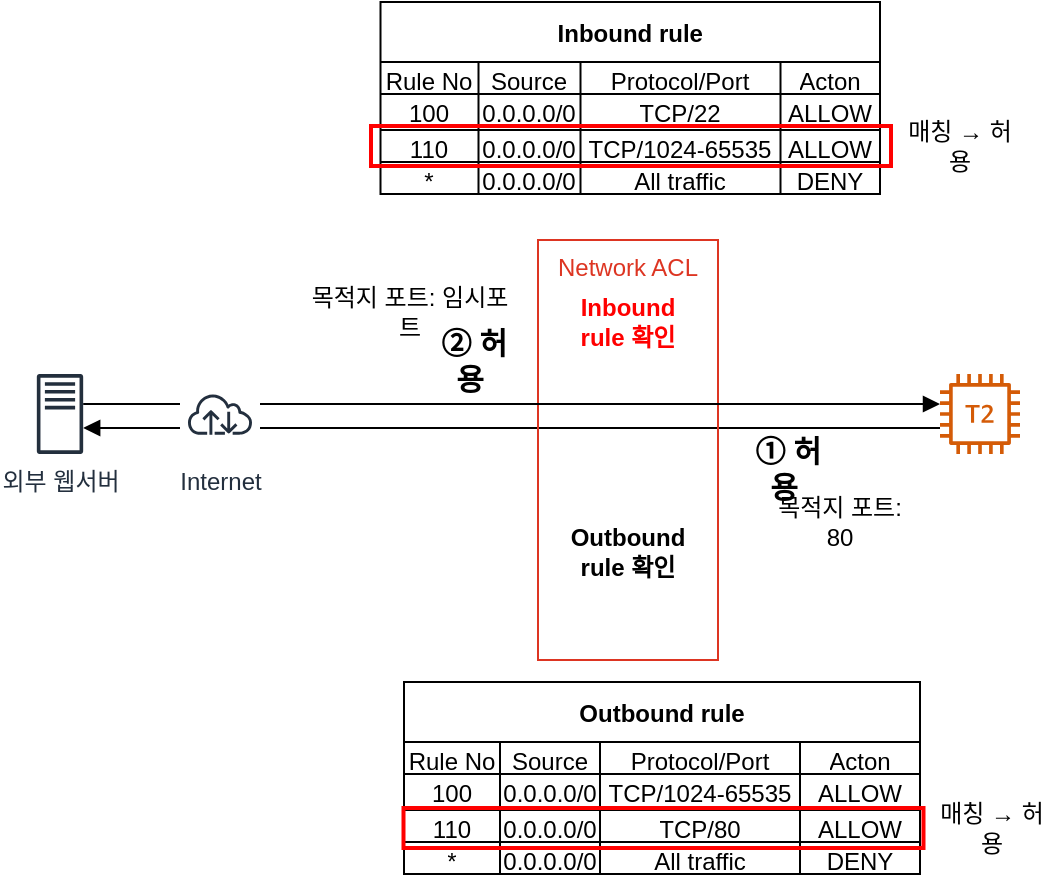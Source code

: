 <mxfile version="20.8.16" type="device"><diagram name="페이지-1" id="CS5SwY1ithK58v3rcS_-"><mxGraphModel dx="1114" dy="877" grid="1" gridSize="10" guides="1" tooltips="1" connect="1" arrows="1" fold="1" page="1" pageScale="1" pageWidth="827" pageHeight="1169" math="0" shadow="0"><root><mxCell id="0"/><mxCell id="1" parent="0"/><mxCell id="X5eN9ogwF3Tl49z58Yz_-1" style="edgeStyle=orthogonalEdgeStyle;rounded=0;orthogonalLoop=1;jettySize=auto;html=1;endArrow=block;endFill=1;" edge="1" parent="1"><mxGeometry relative="1" as="geometry"><Array as="points"/><mxPoint x="560" y="263" as="sourcePoint"/><mxPoint x="131.587" y="263" as="targetPoint"/></mxGeometry></mxCell><mxCell id="X5eN9ogwF3Tl49z58Yz_-2" value="" style="sketch=0;outlineConnect=0;fontColor=#232F3E;gradientColor=none;fillColor=#D45B07;strokeColor=none;dashed=0;verticalLabelPosition=bottom;verticalAlign=top;align=center;html=1;fontSize=12;fontStyle=0;aspect=fixed;pointerEvents=1;shape=mxgraph.aws4.t2_instance;" vertex="1" parent="1"><mxGeometry x="560" y="236" width="40" height="40" as="geometry"/></mxCell><mxCell id="X5eN9ogwF3Tl49z58Yz_-3" value="Network ACL" style="fillColor=none;strokeColor=#DD3522;verticalAlign=top;fontStyle=0;fontColor=#DD3522;" vertex="1" parent="1"><mxGeometry x="359" y="169" width="90" height="210" as="geometry"/></mxCell><mxCell id="X5eN9ogwF3Tl49z58Yz_-4" value="Inbound rule 확인" style="text;html=1;strokeColor=none;fillColor=none;align=center;verticalAlign=middle;whiteSpace=wrap;rounded=0;fontStyle=1;fontColor=#FF0000;" vertex="1" parent="1"><mxGeometry x="369" y="195" width="70" height="30" as="geometry"/></mxCell><mxCell id="X5eN9ogwF3Tl49z58Yz_-5" value="Outbound rule 확인" style="text;html=1;strokeColor=none;fillColor=none;align=center;verticalAlign=middle;whiteSpace=wrap;rounded=0;fontStyle=1;fontColor=#000000;" vertex="1" parent="1"><mxGeometry x="369" y="310" width="70" height="30" as="geometry"/></mxCell><mxCell id="X5eN9ogwF3Tl49z58Yz_-6" value="Inbound rule" style="shape=table;startSize=30;container=1;collapsible=0;childLayout=tableLayout;fontStyle=1" vertex="1" parent="1"><mxGeometry x="280.25" y="50" width="249.75" height="96" as="geometry"/></mxCell><mxCell id="X5eN9ogwF3Tl49z58Yz_-7" value="" style="shape=tableRow;horizontal=0;startSize=0;swimlaneHead=0;swimlaneBody=0;strokeColor=inherit;top=0;left=0;bottom=0;right=0;collapsible=0;dropTarget=0;fillColor=none;points=[[0,0.5],[1,0.5]];portConstraint=eastwest;" vertex="1" parent="X5eN9ogwF3Tl49z58Yz_-6"><mxGeometry y="30" width="249.75" height="16" as="geometry"/></mxCell><mxCell id="X5eN9ogwF3Tl49z58Yz_-8" value="Rule No" style="shape=partialRectangle;html=1;whiteSpace=wrap;connectable=0;strokeColor=inherit;overflow=hidden;fillColor=none;top=0;left=0;bottom=0;right=0;pointerEvents=1;" vertex="1" parent="X5eN9ogwF3Tl49z58Yz_-7"><mxGeometry width="49" height="16" as="geometry"><mxRectangle width="49" height="16" as="alternateBounds"/></mxGeometry></mxCell><mxCell id="X5eN9ogwF3Tl49z58Yz_-9" value="Source" style="shape=partialRectangle;html=1;whiteSpace=wrap;connectable=0;strokeColor=inherit;overflow=hidden;fillColor=none;top=0;left=0;bottom=0;right=0;pointerEvents=1;" vertex="1" parent="X5eN9ogwF3Tl49z58Yz_-7"><mxGeometry x="49" width="51" height="16" as="geometry"><mxRectangle width="51" height="16" as="alternateBounds"/></mxGeometry></mxCell><mxCell id="X5eN9ogwF3Tl49z58Yz_-10" value="Protocol/Port" style="shape=partialRectangle;html=1;whiteSpace=wrap;connectable=0;strokeColor=inherit;overflow=hidden;fillColor=none;top=0;left=0;bottom=0;right=0;pointerEvents=1;" vertex="1" parent="X5eN9ogwF3Tl49z58Yz_-7"><mxGeometry x="100" width="100" height="16" as="geometry"><mxRectangle width="100" height="16" as="alternateBounds"/></mxGeometry></mxCell><mxCell id="X5eN9ogwF3Tl49z58Yz_-11" value="Acton" style="shape=partialRectangle;html=1;whiteSpace=wrap;connectable=0;strokeColor=inherit;overflow=hidden;fillColor=none;top=0;left=0;bottom=0;right=0;pointerEvents=1;" vertex="1" parent="X5eN9ogwF3Tl49z58Yz_-7"><mxGeometry x="200" width="50" height="16" as="geometry"><mxRectangle width="50" height="16" as="alternateBounds"/></mxGeometry></mxCell><mxCell id="X5eN9ogwF3Tl49z58Yz_-12" value="" style="shape=tableRow;horizontal=0;startSize=0;swimlaneHead=0;swimlaneBody=0;strokeColor=inherit;top=0;left=0;bottom=0;right=0;collapsible=0;dropTarget=0;fillColor=none;points=[[0,0.5],[1,0.5]];portConstraint=eastwest;" vertex="1" parent="X5eN9ogwF3Tl49z58Yz_-6"><mxGeometry y="46" width="249.75" height="18" as="geometry"/></mxCell><mxCell id="X5eN9ogwF3Tl49z58Yz_-13" value="100" style="shape=partialRectangle;html=1;whiteSpace=wrap;connectable=0;strokeColor=inherit;overflow=hidden;fillColor=none;top=0;left=0;bottom=0;right=0;pointerEvents=1;" vertex="1" parent="X5eN9ogwF3Tl49z58Yz_-12"><mxGeometry width="49" height="18" as="geometry"><mxRectangle width="49" height="18" as="alternateBounds"/></mxGeometry></mxCell><mxCell id="X5eN9ogwF3Tl49z58Yz_-14" value="0.0.0.0/0" style="shape=partialRectangle;html=1;whiteSpace=wrap;connectable=0;strokeColor=inherit;overflow=hidden;fillColor=none;top=0;left=0;bottom=0;right=0;pointerEvents=1;" vertex="1" parent="X5eN9ogwF3Tl49z58Yz_-12"><mxGeometry x="49" width="51" height="18" as="geometry"><mxRectangle width="51" height="18" as="alternateBounds"/></mxGeometry></mxCell><mxCell id="X5eN9ogwF3Tl49z58Yz_-15" value="TCP/22" style="shape=partialRectangle;html=1;whiteSpace=wrap;connectable=0;strokeColor=inherit;overflow=hidden;fillColor=none;top=0;left=0;bottom=0;right=0;pointerEvents=1;" vertex="1" parent="X5eN9ogwF3Tl49z58Yz_-12"><mxGeometry x="100" width="100" height="18" as="geometry"><mxRectangle width="100" height="18" as="alternateBounds"/></mxGeometry></mxCell><mxCell id="X5eN9ogwF3Tl49z58Yz_-16" value="ALLOW" style="shape=partialRectangle;html=1;whiteSpace=wrap;connectable=0;strokeColor=inherit;overflow=hidden;fillColor=none;top=0;left=0;bottom=0;right=0;pointerEvents=1;" vertex="1" parent="X5eN9ogwF3Tl49z58Yz_-12"><mxGeometry x="200" width="50" height="18" as="geometry"><mxRectangle width="50" height="18" as="alternateBounds"/></mxGeometry></mxCell><mxCell id="X5eN9ogwF3Tl49z58Yz_-17" value="" style="shape=tableRow;horizontal=0;startSize=0;swimlaneHead=0;swimlaneBody=0;strokeColor=inherit;top=0;left=0;bottom=0;right=0;collapsible=0;dropTarget=0;fillColor=none;points=[[0,0.5],[1,0.5]];portConstraint=eastwest;" vertex="1" parent="X5eN9ogwF3Tl49z58Yz_-6"><mxGeometry y="64" width="249.75" height="16" as="geometry"/></mxCell><mxCell id="X5eN9ogwF3Tl49z58Yz_-18" value="110" style="shape=partialRectangle;html=1;whiteSpace=wrap;connectable=0;strokeColor=inherit;overflow=hidden;fillColor=none;top=0;left=0;bottom=0;right=0;pointerEvents=1;" vertex="1" parent="X5eN9ogwF3Tl49z58Yz_-17"><mxGeometry width="49" height="16" as="geometry"><mxRectangle width="49" height="16" as="alternateBounds"/></mxGeometry></mxCell><mxCell id="X5eN9ogwF3Tl49z58Yz_-19" value="0.0.0.0/0" style="shape=partialRectangle;html=1;whiteSpace=wrap;connectable=0;strokeColor=inherit;overflow=hidden;fillColor=none;top=0;left=0;bottom=0;right=0;pointerEvents=1;" vertex="1" parent="X5eN9ogwF3Tl49z58Yz_-17"><mxGeometry x="49" width="51" height="16" as="geometry"><mxRectangle width="51" height="16" as="alternateBounds"/></mxGeometry></mxCell><mxCell id="X5eN9ogwF3Tl49z58Yz_-20" value="TCP/1024-65535" style="shape=partialRectangle;html=1;whiteSpace=wrap;connectable=0;strokeColor=inherit;overflow=hidden;fillColor=none;top=0;left=0;bottom=0;right=0;pointerEvents=1;" vertex="1" parent="X5eN9ogwF3Tl49z58Yz_-17"><mxGeometry x="100" width="100" height="16" as="geometry"><mxRectangle width="100" height="16" as="alternateBounds"/></mxGeometry></mxCell><mxCell id="X5eN9ogwF3Tl49z58Yz_-21" value="ALLOW" style="shape=partialRectangle;html=1;whiteSpace=wrap;connectable=0;strokeColor=inherit;overflow=hidden;fillColor=none;top=0;left=0;bottom=0;right=0;pointerEvents=1;" vertex="1" parent="X5eN9ogwF3Tl49z58Yz_-17"><mxGeometry x="200" width="50" height="16" as="geometry"><mxRectangle width="50" height="16" as="alternateBounds"/></mxGeometry></mxCell><mxCell id="X5eN9ogwF3Tl49z58Yz_-54" value="" style="shape=tableRow;horizontal=0;startSize=0;swimlaneHead=0;swimlaneBody=0;strokeColor=inherit;top=0;left=0;bottom=0;right=0;collapsible=0;dropTarget=0;fillColor=none;points=[[0,0.5],[1,0.5]];portConstraint=eastwest;" vertex="1" parent="X5eN9ogwF3Tl49z58Yz_-6"><mxGeometry y="80" width="249.75" height="16" as="geometry"/></mxCell><mxCell id="X5eN9ogwF3Tl49z58Yz_-55" value="*" style="shape=partialRectangle;html=1;whiteSpace=wrap;connectable=0;strokeColor=inherit;overflow=hidden;fillColor=none;top=0;left=0;bottom=0;right=0;pointerEvents=1;" vertex="1" parent="X5eN9ogwF3Tl49z58Yz_-54"><mxGeometry width="49" height="16" as="geometry"><mxRectangle width="49" height="16" as="alternateBounds"/></mxGeometry></mxCell><mxCell id="X5eN9ogwF3Tl49z58Yz_-56" value="0.0.0.0/0" style="shape=partialRectangle;html=1;whiteSpace=wrap;connectable=0;strokeColor=inherit;overflow=hidden;fillColor=none;top=0;left=0;bottom=0;right=0;pointerEvents=1;" vertex="1" parent="X5eN9ogwF3Tl49z58Yz_-54"><mxGeometry x="49" width="51" height="16" as="geometry"><mxRectangle width="51" height="16" as="alternateBounds"/></mxGeometry></mxCell><mxCell id="X5eN9ogwF3Tl49z58Yz_-57" value="All traffic" style="shape=partialRectangle;html=1;whiteSpace=wrap;connectable=0;strokeColor=inherit;overflow=hidden;fillColor=none;top=0;left=0;bottom=0;right=0;pointerEvents=1;" vertex="1" parent="X5eN9ogwF3Tl49z58Yz_-54"><mxGeometry x="100" width="100" height="16" as="geometry"><mxRectangle width="100" height="16" as="alternateBounds"/></mxGeometry></mxCell><mxCell id="X5eN9ogwF3Tl49z58Yz_-58" value="DENY" style="shape=partialRectangle;html=1;whiteSpace=wrap;connectable=0;strokeColor=inherit;overflow=hidden;fillColor=none;top=0;left=0;bottom=0;right=0;pointerEvents=1;" vertex="1" parent="X5eN9ogwF3Tl49z58Yz_-54"><mxGeometry x="200" width="50" height="16" as="geometry"><mxRectangle width="50" height="16" as="alternateBounds"/></mxGeometry></mxCell><mxCell id="X5eN9ogwF3Tl49z58Yz_-22" value="Outbound rule" style="shape=table;startSize=30;container=1;collapsible=0;childLayout=tableLayout;fontStyle=1" vertex="1" parent="1"><mxGeometry x="292" y="390" width="258" height="96" as="geometry"/></mxCell><mxCell id="X5eN9ogwF3Tl49z58Yz_-23" value="" style="shape=tableRow;horizontal=0;startSize=0;swimlaneHead=0;swimlaneBody=0;strokeColor=inherit;top=0;left=0;bottom=0;right=0;collapsible=0;dropTarget=0;fillColor=none;points=[[0,0.5],[1,0.5]];portConstraint=eastwest;" vertex="1" parent="X5eN9ogwF3Tl49z58Yz_-22"><mxGeometry y="30" width="258" height="16" as="geometry"/></mxCell><mxCell id="X5eN9ogwF3Tl49z58Yz_-24" value="Rule No" style="shape=partialRectangle;html=1;whiteSpace=wrap;connectable=0;strokeColor=inherit;overflow=hidden;fillColor=none;top=0;left=0;bottom=0;right=0;pointerEvents=1;" vertex="1" parent="X5eN9ogwF3Tl49z58Yz_-23"><mxGeometry width="48" height="16" as="geometry"><mxRectangle width="48" height="16" as="alternateBounds"/></mxGeometry></mxCell><mxCell id="X5eN9ogwF3Tl49z58Yz_-25" value="Source" style="shape=partialRectangle;html=1;whiteSpace=wrap;connectable=0;strokeColor=inherit;overflow=hidden;fillColor=none;top=0;left=0;bottom=0;right=0;pointerEvents=1;" vertex="1" parent="X5eN9ogwF3Tl49z58Yz_-23"><mxGeometry x="48" width="50" height="16" as="geometry"><mxRectangle width="50" height="16" as="alternateBounds"/></mxGeometry></mxCell><mxCell id="X5eN9ogwF3Tl49z58Yz_-26" value="Protocol/Port" style="shape=partialRectangle;html=1;whiteSpace=wrap;connectable=0;strokeColor=inherit;overflow=hidden;fillColor=none;top=0;left=0;bottom=0;right=0;pointerEvents=1;" vertex="1" parent="X5eN9ogwF3Tl49z58Yz_-23"><mxGeometry x="98" width="100" height="16" as="geometry"><mxRectangle width="100" height="16" as="alternateBounds"/></mxGeometry></mxCell><mxCell id="X5eN9ogwF3Tl49z58Yz_-27" value="Acton" style="shape=partialRectangle;html=1;whiteSpace=wrap;connectable=0;strokeColor=inherit;overflow=hidden;fillColor=none;top=0;left=0;bottom=0;right=0;pointerEvents=1;" vertex="1" parent="X5eN9ogwF3Tl49z58Yz_-23"><mxGeometry x="198" width="60" height="16" as="geometry"><mxRectangle width="60" height="16" as="alternateBounds"/></mxGeometry></mxCell><mxCell id="X5eN9ogwF3Tl49z58Yz_-28" value="" style="shape=tableRow;horizontal=0;startSize=0;swimlaneHead=0;swimlaneBody=0;strokeColor=inherit;top=0;left=0;bottom=0;right=0;collapsible=0;dropTarget=0;fillColor=none;points=[[0,0.5],[1,0.5]];portConstraint=eastwest;" vertex="1" parent="X5eN9ogwF3Tl49z58Yz_-22"><mxGeometry y="46" width="258" height="18" as="geometry"/></mxCell><mxCell id="X5eN9ogwF3Tl49z58Yz_-29" value="100" style="shape=partialRectangle;html=1;whiteSpace=wrap;connectable=0;strokeColor=inherit;overflow=hidden;fillColor=none;top=0;left=0;bottom=0;right=0;pointerEvents=1;" vertex="1" parent="X5eN9ogwF3Tl49z58Yz_-28"><mxGeometry width="48" height="18" as="geometry"><mxRectangle width="48" height="18" as="alternateBounds"/></mxGeometry></mxCell><mxCell id="X5eN9ogwF3Tl49z58Yz_-30" value="0.0.0.0/0" style="shape=partialRectangle;html=1;whiteSpace=wrap;connectable=0;strokeColor=inherit;overflow=hidden;fillColor=none;top=0;left=0;bottom=0;right=0;pointerEvents=1;" vertex="1" parent="X5eN9ogwF3Tl49z58Yz_-28"><mxGeometry x="48" width="50" height="18" as="geometry"><mxRectangle width="50" height="18" as="alternateBounds"/></mxGeometry></mxCell><mxCell id="X5eN9ogwF3Tl49z58Yz_-31" value="TCP/1024-65535" style="shape=partialRectangle;html=1;whiteSpace=wrap;connectable=0;strokeColor=inherit;overflow=hidden;fillColor=none;top=0;left=0;bottom=0;right=0;pointerEvents=1;" vertex="1" parent="X5eN9ogwF3Tl49z58Yz_-28"><mxGeometry x="98" width="100" height="18" as="geometry"><mxRectangle width="100" height="18" as="alternateBounds"/></mxGeometry></mxCell><mxCell id="X5eN9ogwF3Tl49z58Yz_-32" value="ALLOW" style="shape=partialRectangle;html=1;whiteSpace=wrap;connectable=0;strokeColor=inherit;overflow=hidden;fillColor=none;top=0;left=0;bottom=0;right=0;pointerEvents=1;" vertex="1" parent="X5eN9ogwF3Tl49z58Yz_-28"><mxGeometry x="198" width="60" height="18" as="geometry"><mxRectangle width="60" height="18" as="alternateBounds"/></mxGeometry></mxCell><mxCell id="X5eN9ogwF3Tl49z58Yz_-33" value="" style="shape=tableRow;horizontal=0;startSize=0;swimlaneHead=0;swimlaneBody=0;strokeColor=inherit;top=0;left=0;bottom=0;right=0;collapsible=0;dropTarget=0;fillColor=none;points=[[0,0.5],[1,0.5]];portConstraint=eastwest;" vertex="1" parent="X5eN9ogwF3Tl49z58Yz_-22"><mxGeometry y="64" width="258" height="16" as="geometry"/></mxCell><mxCell id="X5eN9ogwF3Tl49z58Yz_-34" value="110" style="shape=partialRectangle;html=1;whiteSpace=wrap;connectable=0;strokeColor=inherit;overflow=hidden;fillColor=none;top=0;left=0;bottom=0;right=0;pointerEvents=1;" vertex="1" parent="X5eN9ogwF3Tl49z58Yz_-33"><mxGeometry width="48" height="16" as="geometry"><mxRectangle width="48" height="16" as="alternateBounds"/></mxGeometry></mxCell><mxCell id="X5eN9ogwF3Tl49z58Yz_-35" value="0.0.0.0/0" style="shape=partialRectangle;html=1;whiteSpace=wrap;connectable=0;strokeColor=inherit;overflow=hidden;fillColor=none;top=0;left=0;bottom=0;right=0;pointerEvents=1;" vertex="1" parent="X5eN9ogwF3Tl49z58Yz_-33"><mxGeometry x="48" width="50" height="16" as="geometry"><mxRectangle width="50" height="16" as="alternateBounds"/></mxGeometry></mxCell><mxCell id="X5eN9ogwF3Tl49z58Yz_-36" value="TCP/80" style="shape=partialRectangle;html=1;whiteSpace=wrap;connectable=0;strokeColor=inherit;overflow=hidden;fillColor=none;top=0;left=0;bottom=0;right=0;pointerEvents=1;" vertex="1" parent="X5eN9ogwF3Tl49z58Yz_-33"><mxGeometry x="98" width="100" height="16" as="geometry"><mxRectangle width="100" height="16" as="alternateBounds"/></mxGeometry></mxCell><mxCell id="X5eN9ogwF3Tl49z58Yz_-37" value="ALLOW" style="shape=partialRectangle;html=1;whiteSpace=wrap;connectable=0;strokeColor=inherit;overflow=hidden;fillColor=none;top=0;left=0;bottom=0;right=0;pointerEvents=1;" vertex="1" parent="X5eN9ogwF3Tl49z58Yz_-33"><mxGeometry x="198" width="60" height="16" as="geometry"><mxRectangle width="60" height="16" as="alternateBounds"/></mxGeometry></mxCell><mxCell id="X5eN9ogwF3Tl49z58Yz_-38" value="" style="shape=tableRow;horizontal=0;startSize=0;swimlaneHead=0;swimlaneBody=0;strokeColor=inherit;top=0;left=0;bottom=0;right=0;collapsible=0;dropTarget=0;fillColor=none;points=[[0,0.5],[1,0.5]];portConstraint=eastwest;" vertex="1" parent="X5eN9ogwF3Tl49z58Yz_-22"><mxGeometry y="80" width="258" height="16" as="geometry"/></mxCell><mxCell id="X5eN9ogwF3Tl49z58Yz_-39" value="*" style="shape=partialRectangle;html=1;whiteSpace=wrap;connectable=0;strokeColor=inherit;overflow=hidden;fillColor=none;top=0;left=0;bottom=0;right=0;pointerEvents=1;" vertex="1" parent="X5eN9ogwF3Tl49z58Yz_-38"><mxGeometry width="48" height="16" as="geometry"><mxRectangle width="48" height="16" as="alternateBounds"/></mxGeometry></mxCell><mxCell id="X5eN9ogwF3Tl49z58Yz_-40" value="0.0.0.0/0" style="shape=partialRectangle;html=1;whiteSpace=wrap;connectable=0;strokeColor=inherit;overflow=hidden;fillColor=none;top=0;left=0;bottom=0;right=0;pointerEvents=1;" vertex="1" parent="X5eN9ogwF3Tl49z58Yz_-38"><mxGeometry x="48" width="50" height="16" as="geometry"><mxRectangle width="50" height="16" as="alternateBounds"/></mxGeometry></mxCell><mxCell id="X5eN9ogwF3Tl49z58Yz_-41" value="All traffic" style="shape=partialRectangle;html=1;whiteSpace=wrap;connectable=0;strokeColor=inherit;overflow=hidden;fillColor=none;top=0;left=0;bottom=0;right=0;pointerEvents=1;" vertex="1" parent="X5eN9ogwF3Tl49z58Yz_-38"><mxGeometry x="98" width="100" height="16" as="geometry"><mxRectangle width="100" height="16" as="alternateBounds"/></mxGeometry></mxCell><mxCell id="X5eN9ogwF3Tl49z58Yz_-42" value="DENY" style="shape=partialRectangle;html=1;whiteSpace=wrap;connectable=0;strokeColor=inherit;overflow=hidden;fillColor=none;top=0;left=0;bottom=0;right=0;pointerEvents=1;" vertex="1" parent="X5eN9ogwF3Tl49z58Yz_-38"><mxGeometry x="198" width="60" height="16" as="geometry"><mxRectangle width="60" height="16" as="alternateBounds"/></mxGeometry></mxCell><mxCell id="X5eN9ogwF3Tl49z58Yz_-43" style="edgeStyle=orthogonalEdgeStyle;rounded=0;orthogonalLoop=1;jettySize=auto;html=1;endArrow=block;endFill=1;" edge="1" parent="1" target="X5eN9ogwF3Tl49z58Yz_-2"><mxGeometry relative="1" as="geometry"><mxPoint x="398" y="251" as="targetPoint"/><mxPoint x="131.587" y="251" as="sourcePoint"/><Array as="points"><mxPoint x="450" y="251"/><mxPoint x="450" y="251"/></Array></mxGeometry></mxCell><mxCell id="X5eN9ogwF3Tl49z58Yz_-44" value="" style="rounded=0;whiteSpace=wrap;html=1;fillColor=none;strokeColor=#FF0000;strokeWidth=2;" vertex="1" parent="1"><mxGeometry x="291.75" y="453" width="260" height="20" as="geometry"/></mxCell><mxCell id="X5eN9ogwF3Tl49z58Yz_-45" value="매칭 → 허용" style="text;html=1;strokeColor=none;fillColor=none;align=center;verticalAlign=middle;whiteSpace=wrap;rounded=0;" vertex="1" parent="1"><mxGeometry x="556.25" y="448" width="60" height="30" as="geometry"/></mxCell><mxCell id="X5eN9ogwF3Tl49z58Yz_-46" value="외부 웹서버" style="sketch=0;outlineConnect=0;fontColor=#232F3E;gradientColor=none;fillColor=#232F3D;strokeColor=none;dashed=0;verticalLabelPosition=bottom;verticalAlign=top;align=center;html=1;fontSize=12;fontStyle=0;pointerEvents=1;shape=mxgraph.aws4.traditional_server;" vertex="1" parent="1"><mxGeometry x="100" y="236" width="40" height="40" as="geometry"/></mxCell><mxCell id="X5eN9ogwF3Tl49z58Yz_-47" value="목적지 포트: 80" style="text;html=1;strokeColor=none;fillColor=none;align=center;verticalAlign=middle;whiteSpace=wrap;rounded=0;fontColor=#000000;" vertex="1" parent="1"><mxGeometry x="470" y="300" width="80" height="20" as="geometry"/></mxCell><mxCell id="X5eN9ogwF3Tl49z58Yz_-48" value="Internet" style="sketch=0;outlineConnect=0;fontColor=#232F3E;gradientColor=none;strokeColor=#232F3E;fillColor=#ffffff;dashed=0;verticalLabelPosition=bottom;verticalAlign=top;align=center;html=1;fontSize=12;fontStyle=0;aspect=fixed;shape=mxgraph.aws4.resourceIcon;resIcon=mxgraph.aws4.internet;" vertex="1" parent="1"><mxGeometry x="180" y="236" width="40" height="40" as="geometry"/></mxCell><mxCell id="X5eN9ogwF3Tl49z58Yz_-49" value="목적지 포트: 임시포트" style="text;html=1;strokeColor=none;fillColor=none;align=center;verticalAlign=middle;whiteSpace=wrap;rounded=0;fontColor=#000000;" vertex="1" parent="1"><mxGeometry x="240" y="195" width="110" height="20" as="geometry"/></mxCell><mxCell id="X5eN9ogwF3Tl49z58Yz_-50" value="&amp;nbsp;① 허용" style="text;html=1;strokeColor=none;fillColor=none;align=center;verticalAlign=middle;whiteSpace=wrap;rounded=0;fontStyle=1;fontSize=15;" vertex="1" parent="1"><mxGeometry x="457" y="270" width="50" height="25" as="geometry"/></mxCell><mxCell id="X5eN9ogwF3Tl49z58Yz_-51" value="&amp;nbsp;② 허용" style="text;html=1;strokeColor=none;fillColor=none;align=center;verticalAlign=middle;whiteSpace=wrap;rounded=0;fontStyle=1;fontSize=15;fontColor=#000000;" vertex="1" parent="1"><mxGeometry x="300" y="216" width="50" height="25" as="geometry"/></mxCell><mxCell id="X5eN9ogwF3Tl49z58Yz_-52" value="" style="rounded=0;whiteSpace=wrap;html=1;fillColor=none;strokeColor=#FF0000;strokeWidth=2;" vertex="1" parent="1"><mxGeometry x="275.5" y="112" width="260" height="20" as="geometry"/></mxCell><mxCell id="X5eN9ogwF3Tl49z58Yz_-53" value="매칭 → 허용" style="text;html=1;strokeColor=none;fillColor=none;align=center;verticalAlign=middle;whiteSpace=wrap;rounded=0;" vertex="1" parent="1"><mxGeometry x="540" y="107" width="60" height="30" as="geometry"/></mxCell></root></mxGraphModel></diagram></mxfile>